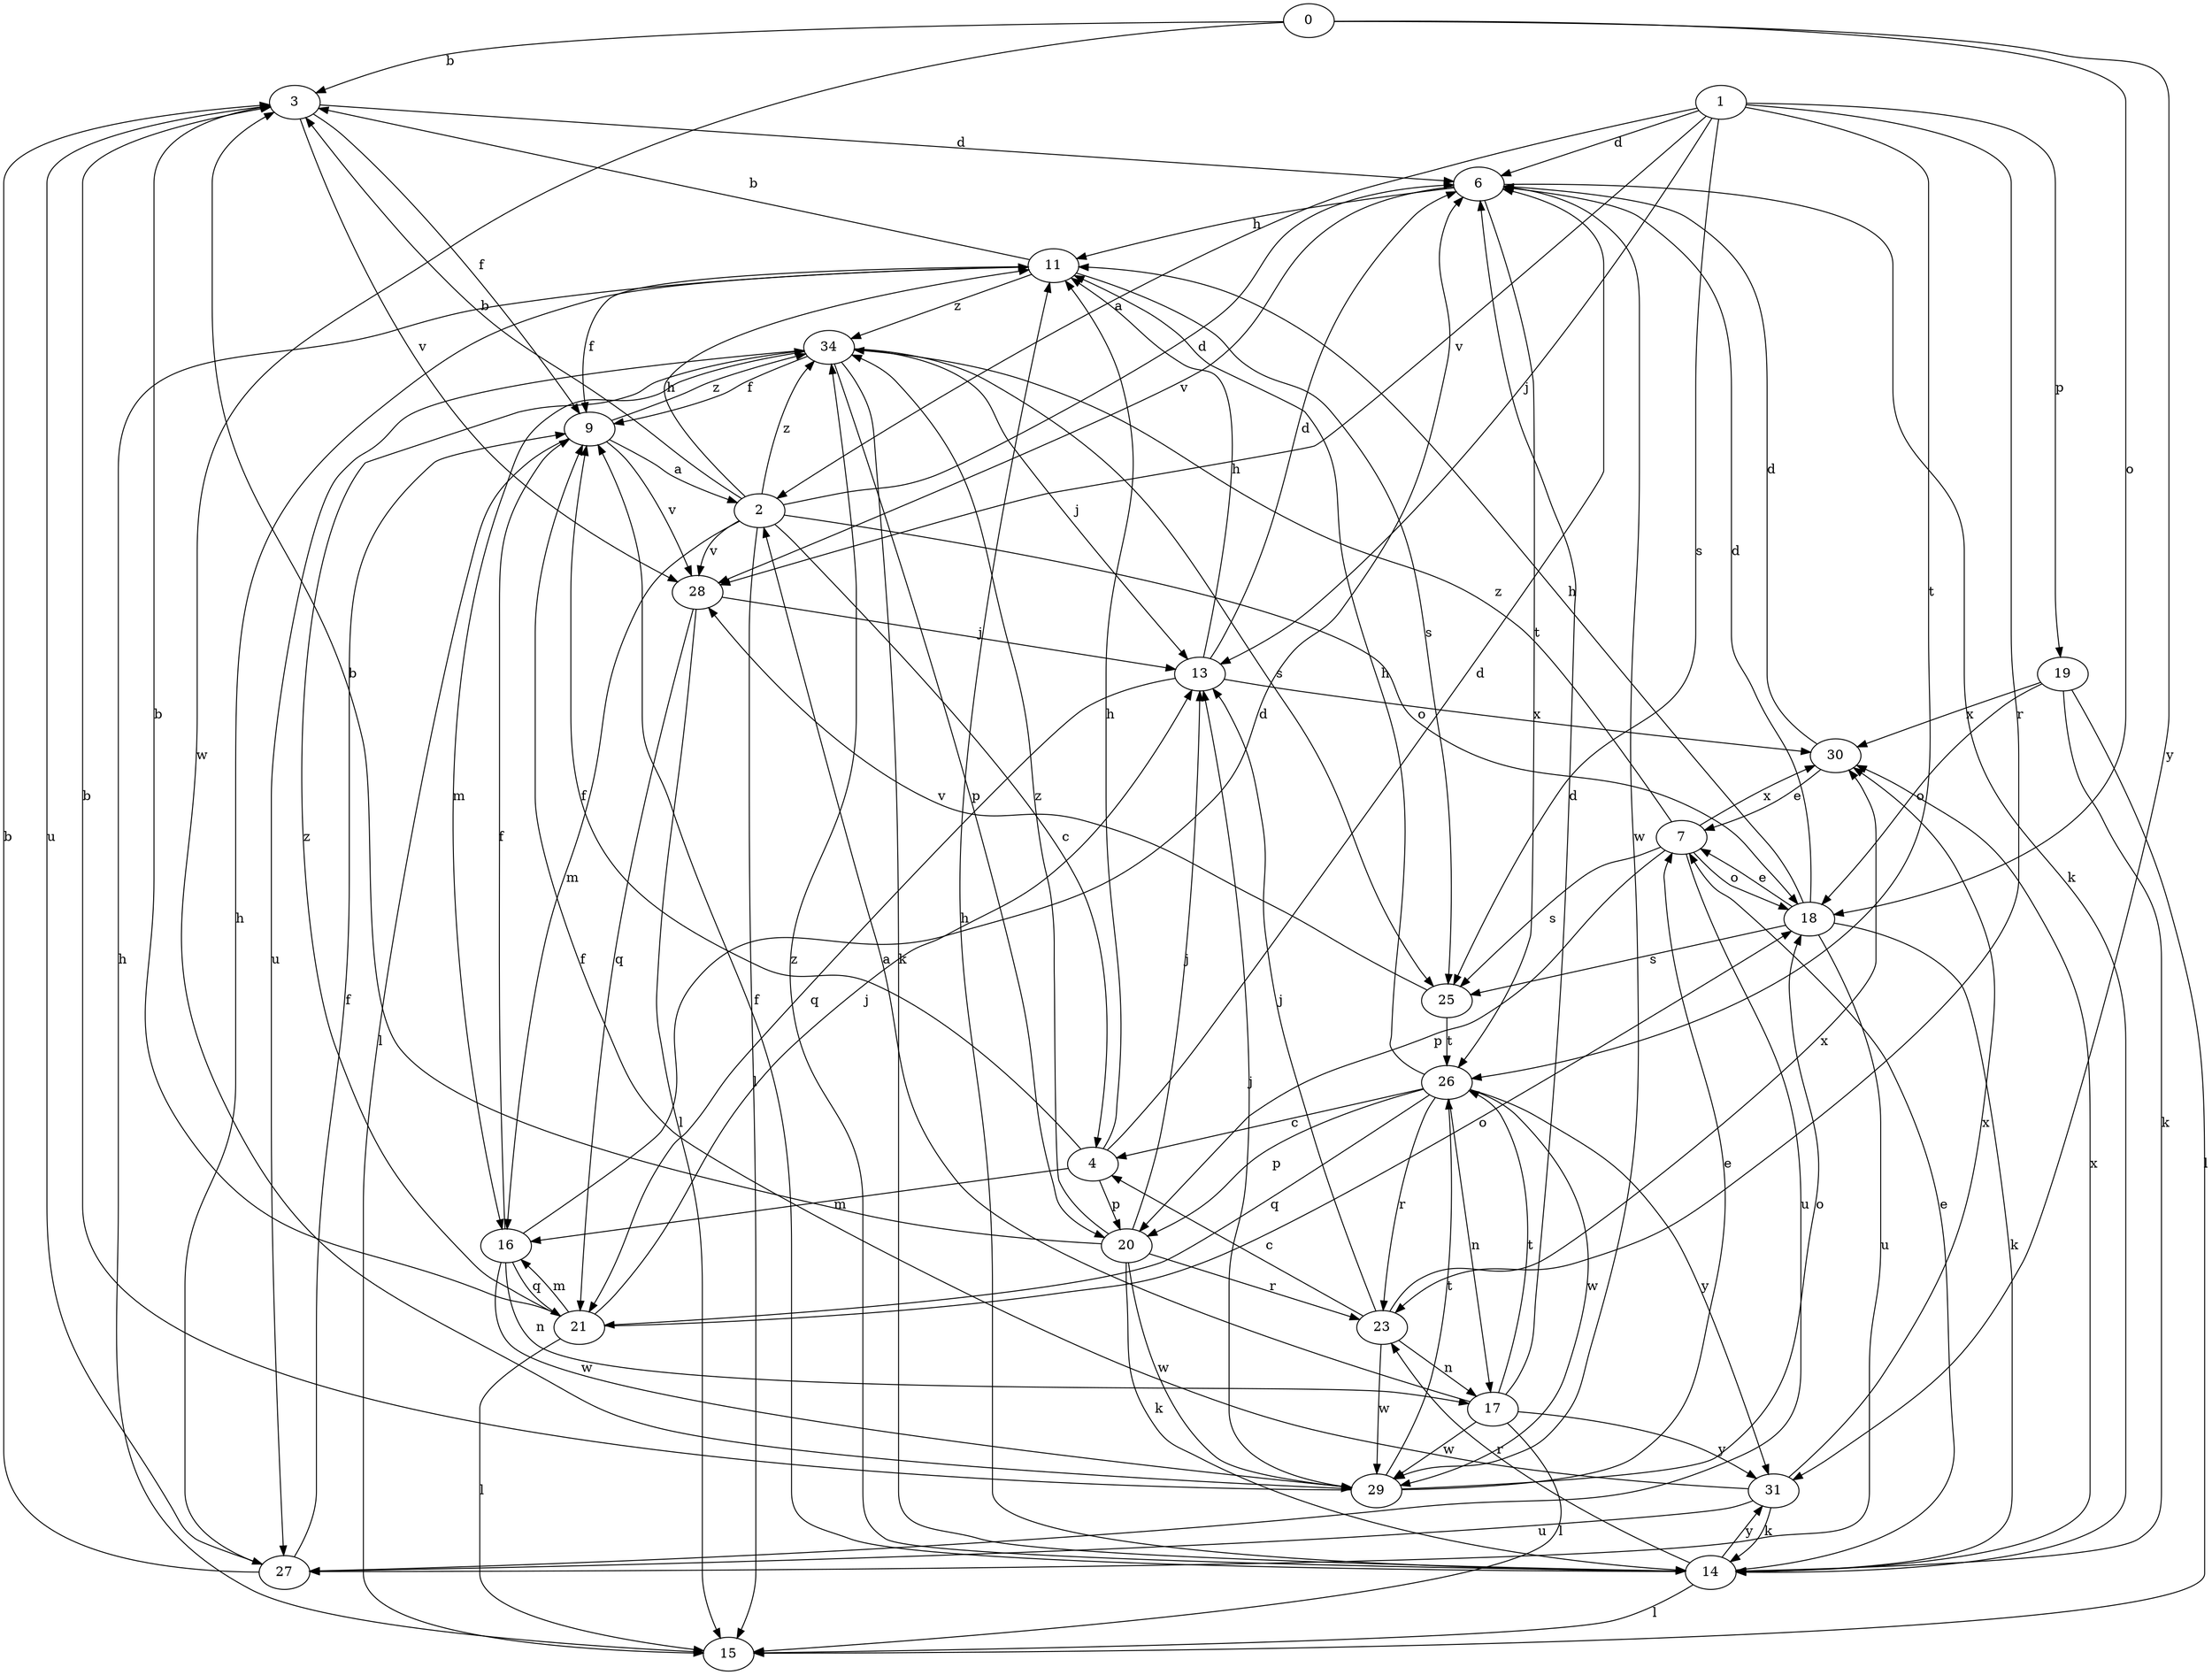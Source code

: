 strict digraph  {
0;
1;
2;
3;
4;
6;
7;
9;
11;
13;
14;
15;
16;
17;
18;
19;
20;
21;
23;
25;
26;
27;
28;
29;
30;
31;
34;
0 -> 3  [label=b];
0 -> 18  [label=o];
0 -> 29  [label=w];
0 -> 31  [label=y];
1 -> 2  [label=a];
1 -> 6  [label=d];
1 -> 13  [label=j];
1 -> 19  [label=p];
1 -> 23  [label=r];
1 -> 25  [label=s];
1 -> 26  [label=t];
1 -> 28  [label=v];
2 -> 3  [label=b];
2 -> 4  [label=c];
2 -> 6  [label=d];
2 -> 11  [label=h];
2 -> 15  [label=l];
2 -> 16  [label=m];
2 -> 18  [label=o];
2 -> 28  [label=v];
2 -> 34  [label=z];
3 -> 6  [label=d];
3 -> 9  [label=f];
3 -> 27  [label=u];
3 -> 28  [label=v];
4 -> 6  [label=d];
4 -> 9  [label=f];
4 -> 11  [label=h];
4 -> 16  [label=m];
4 -> 20  [label=p];
6 -> 11  [label=h];
6 -> 14  [label=k];
6 -> 26  [label=t];
6 -> 28  [label=v];
6 -> 29  [label=w];
7 -> 18  [label=o];
7 -> 20  [label=p];
7 -> 25  [label=s];
7 -> 27  [label=u];
7 -> 30  [label=x];
7 -> 34  [label=z];
9 -> 2  [label=a];
9 -> 15  [label=l];
9 -> 28  [label=v];
9 -> 34  [label=z];
11 -> 3  [label=b];
11 -> 9  [label=f];
11 -> 25  [label=s];
11 -> 34  [label=z];
13 -> 6  [label=d];
13 -> 11  [label=h];
13 -> 21  [label=q];
13 -> 30  [label=x];
14 -> 7  [label=e];
14 -> 9  [label=f];
14 -> 11  [label=h];
14 -> 15  [label=l];
14 -> 23  [label=r];
14 -> 30  [label=x];
14 -> 31  [label=y];
14 -> 34  [label=z];
15 -> 11  [label=h];
16 -> 6  [label=d];
16 -> 9  [label=f];
16 -> 17  [label=n];
16 -> 21  [label=q];
16 -> 29  [label=w];
17 -> 2  [label=a];
17 -> 6  [label=d];
17 -> 15  [label=l];
17 -> 26  [label=t];
17 -> 29  [label=w];
17 -> 31  [label=y];
18 -> 6  [label=d];
18 -> 7  [label=e];
18 -> 11  [label=h];
18 -> 14  [label=k];
18 -> 25  [label=s];
18 -> 27  [label=u];
19 -> 14  [label=k];
19 -> 15  [label=l];
19 -> 18  [label=o];
19 -> 30  [label=x];
20 -> 3  [label=b];
20 -> 13  [label=j];
20 -> 14  [label=k];
20 -> 23  [label=r];
20 -> 29  [label=w];
20 -> 34  [label=z];
21 -> 3  [label=b];
21 -> 13  [label=j];
21 -> 15  [label=l];
21 -> 16  [label=m];
21 -> 18  [label=o];
21 -> 34  [label=z];
23 -> 4  [label=c];
23 -> 13  [label=j];
23 -> 17  [label=n];
23 -> 29  [label=w];
23 -> 30  [label=x];
25 -> 26  [label=t];
25 -> 28  [label=v];
26 -> 4  [label=c];
26 -> 11  [label=h];
26 -> 17  [label=n];
26 -> 20  [label=p];
26 -> 21  [label=q];
26 -> 23  [label=r];
26 -> 29  [label=w];
26 -> 31  [label=y];
27 -> 3  [label=b];
27 -> 9  [label=f];
27 -> 11  [label=h];
28 -> 13  [label=j];
28 -> 15  [label=l];
28 -> 21  [label=q];
29 -> 3  [label=b];
29 -> 7  [label=e];
29 -> 13  [label=j];
29 -> 18  [label=o];
29 -> 26  [label=t];
30 -> 6  [label=d];
30 -> 7  [label=e];
31 -> 9  [label=f];
31 -> 14  [label=k];
31 -> 27  [label=u];
31 -> 30  [label=x];
34 -> 9  [label=f];
34 -> 13  [label=j];
34 -> 14  [label=k];
34 -> 16  [label=m];
34 -> 20  [label=p];
34 -> 25  [label=s];
34 -> 27  [label=u];
}
